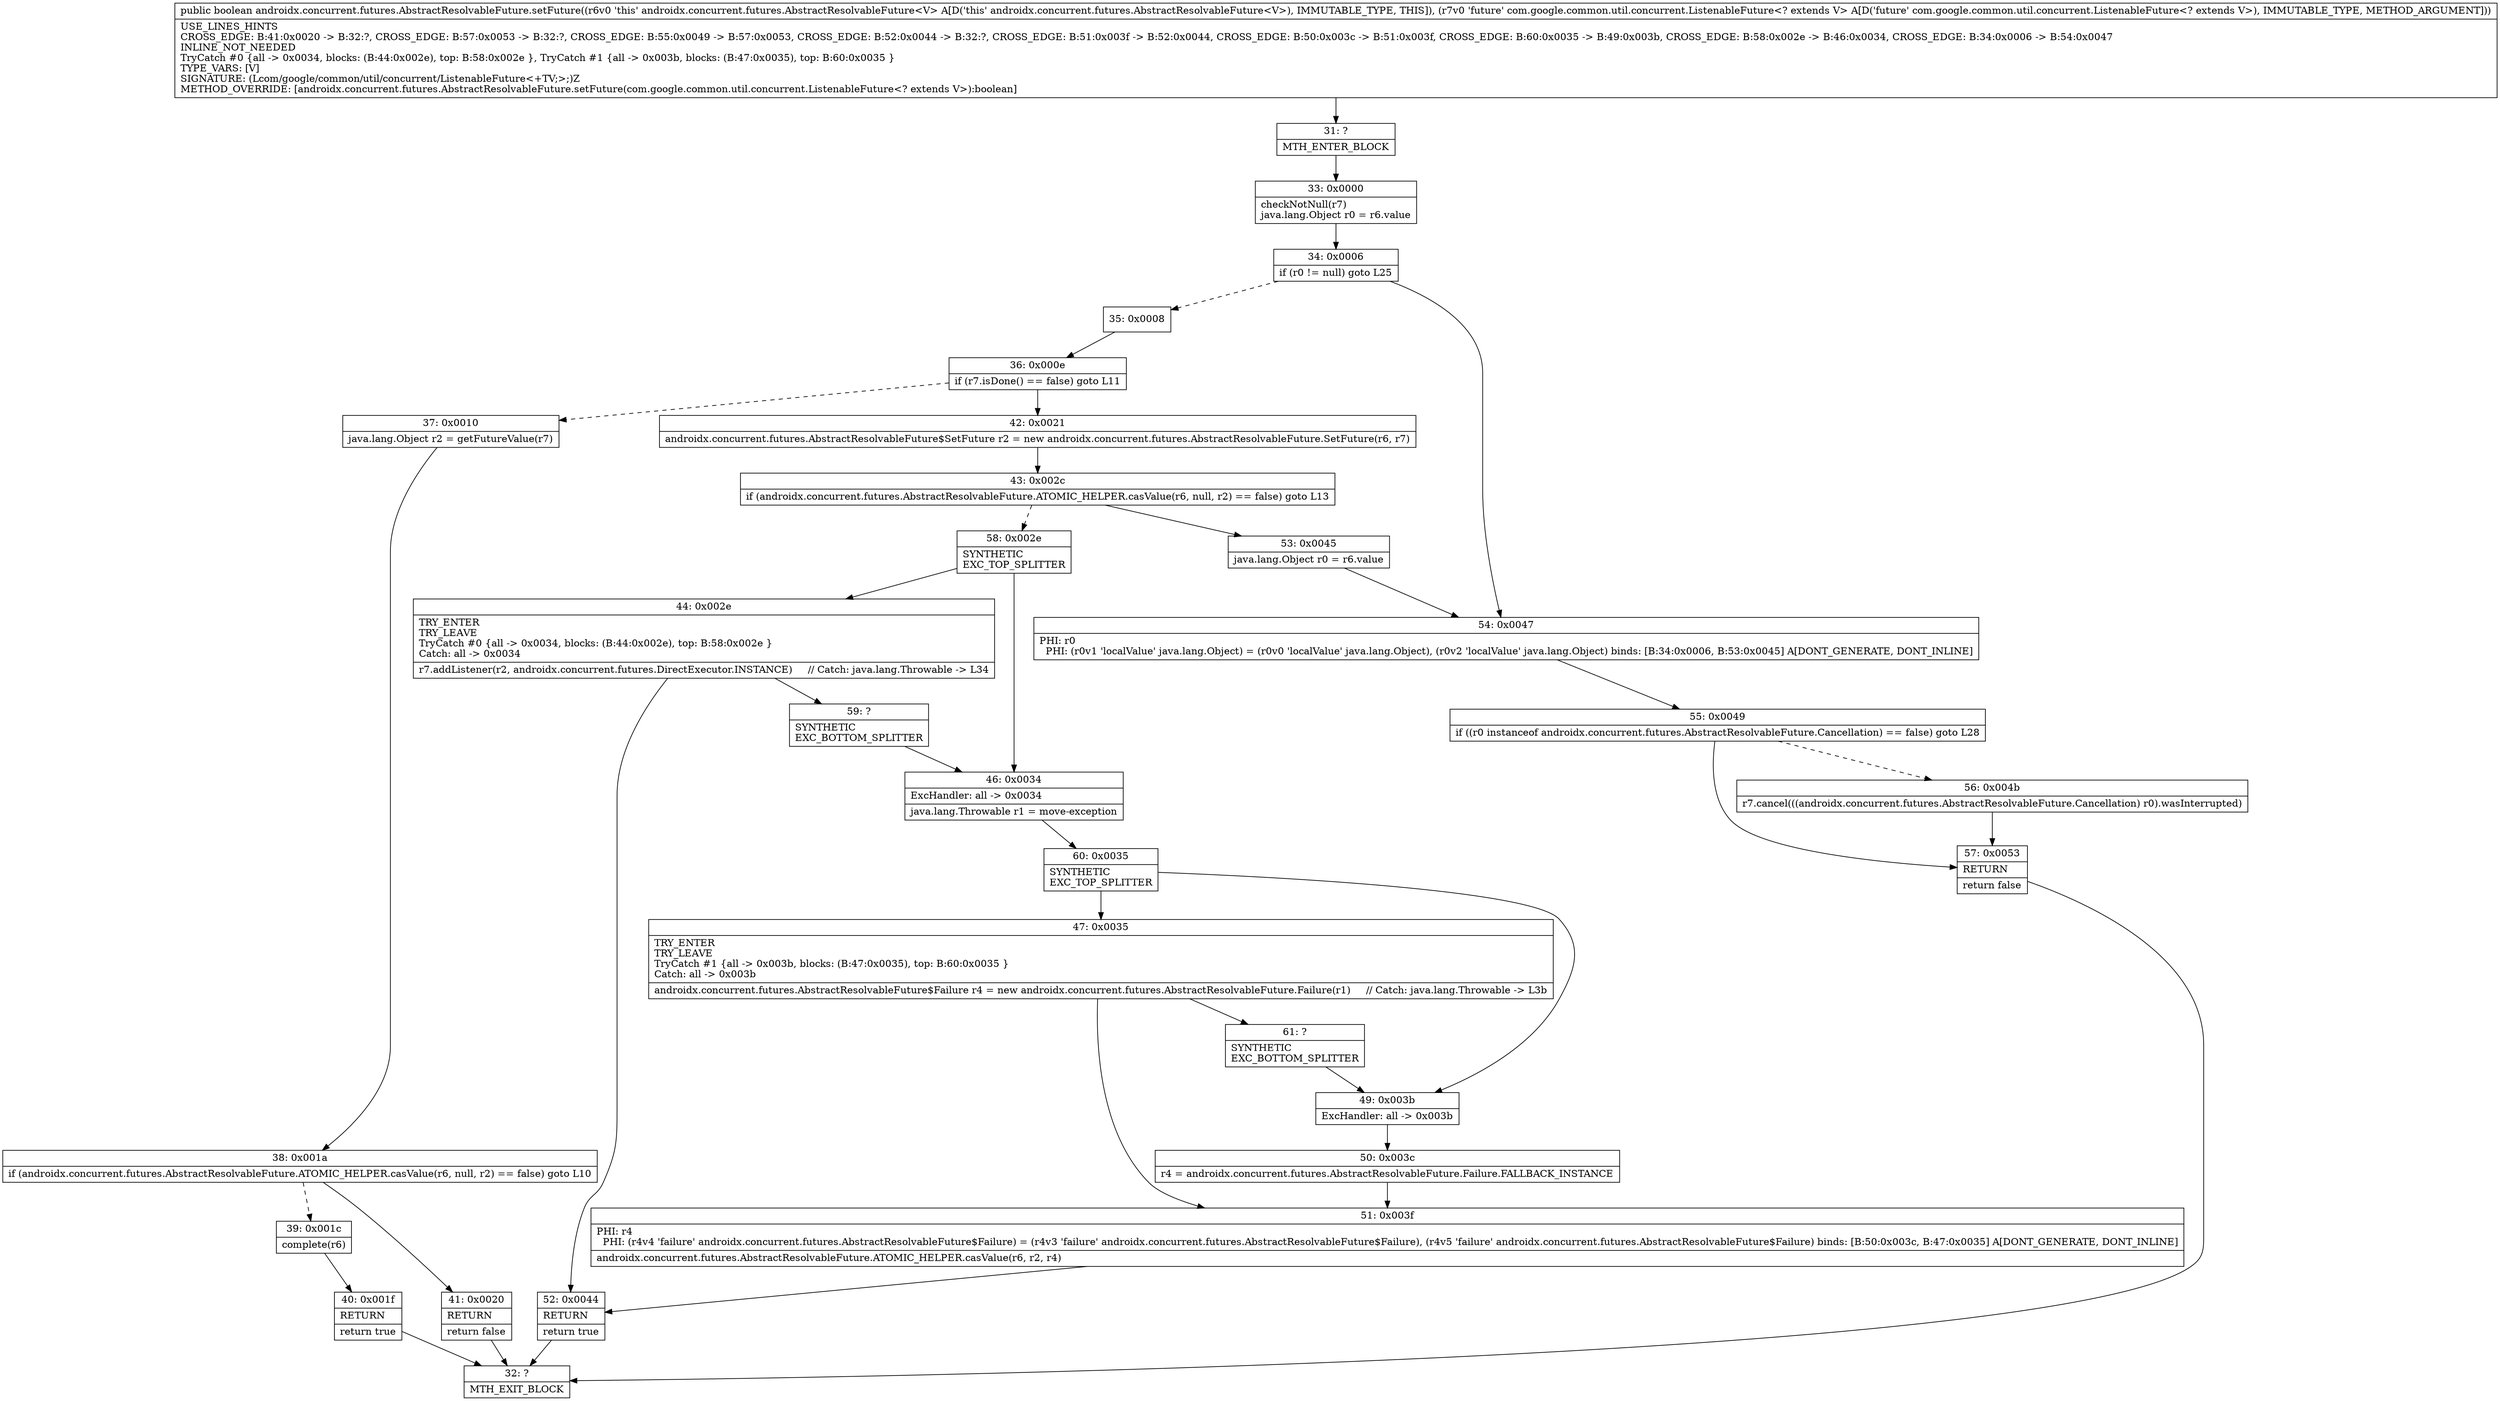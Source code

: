 digraph "CFG forandroidx.concurrent.futures.AbstractResolvableFuture.setFuture(Lcom\/google\/common\/util\/concurrent\/ListenableFuture;)Z" {
Node_31 [shape=record,label="{31\:\ ?|MTH_ENTER_BLOCK\l}"];
Node_33 [shape=record,label="{33\:\ 0x0000|checkNotNull(r7)\ljava.lang.Object r0 = r6.value\l}"];
Node_34 [shape=record,label="{34\:\ 0x0006|if (r0 != null) goto L25\l}"];
Node_35 [shape=record,label="{35\:\ 0x0008}"];
Node_36 [shape=record,label="{36\:\ 0x000e|if (r7.isDone() == false) goto L11\l}"];
Node_37 [shape=record,label="{37\:\ 0x0010|java.lang.Object r2 = getFutureValue(r7)\l}"];
Node_38 [shape=record,label="{38\:\ 0x001a|if (androidx.concurrent.futures.AbstractResolvableFuture.ATOMIC_HELPER.casValue(r6, null, r2) == false) goto L10\l}"];
Node_39 [shape=record,label="{39\:\ 0x001c|complete(r6)\l}"];
Node_40 [shape=record,label="{40\:\ 0x001f|RETURN\l|return true\l}"];
Node_32 [shape=record,label="{32\:\ ?|MTH_EXIT_BLOCK\l}"];
Node_41 [shape=record,label="{41\:\ 0x0020|RETURN\l|return false\l}"];
Node_42 [shape=record,label="{42\:\ 0x0021|androidx.concurrent.futures.AbstractResolvableFuture$SetFuture r2 = new androidx.concurrent.futures.AbstractResolvableFuture.SetFuture(r6, r7)\l}"];
Node_43 [shape=record,label="{43\:\ 0x002c|if (androidx.concurrent.futures.AbstractResolvableFuture.ATOMIC_HELPER.casValue(r6, null, r2) == false) goto L13\l}"];
Node_53 [shape=record,label="{53\:\ 0x0045|java.lang.Object r0 = r6.value\l}"];
Node_58 [shape=record,label="{58\:\ 0x002e|SYNTHETIC\lEXC_TOP_SPLITTER\l}"];
Node_44 [shape=record,label="{44\:\ 0x002e|TRY_ENTER\lTRY_LEAVE\lTryCatch #0 \{all \-\> 0x0034, blocks: (B:44:0x002e), top: B:58:0x002e \}\lCatch: all \-\> 0x0034\l|r7.addListener(r2, androidx.concurrent.futures.DirectExecutor.INSTANCE)     \/\/ Catch: java.lang.Throwable \-\> L34\l}"];
Node_52 [shape=record,label="{52\:\ 0x0044|RETURN\l|return true\l}"];
Node_59 [shape=record,label="{59\:\ ?|SYNTHETIC\lEXC_BOTTOM_SPLITTER\l}"];
Node_46 [shape=record,label="{46\:\ 0x0034|ExcHandler: all \-\> 0x0034\l|java.lang.Throwable r1 = move\-exception\l}"];
Node_60 [shape=record,label="{60\:\ 0x0035|SYNTHETIC\lEXC_TOP_SPLITTER\l}"];
Node_47 [shape=record,label="{47\:\ 0x0035|TRY_ENTER\lTRY_LEAVE\lTryCatch #1 \{all \-\> 0x003b, blocks: (B:47:0x0035), top: B:60:0x0035 \}\lCatch: all \-\> 0x003b\l|androidx.concurrent.futures.AbstractResolvableFuture$Failure r4 = new androidx.concurrent.futures.AbstractResolvableFuture.Failure(r1)     \/\/ Catch: java.lang.Throwable \-\> L3b\l}"];
Node_51 [shape=record,label="{51\:\ 0x003f|PHI: r4 \l  PHI: (r4v4 'failure' androidx.concurrent.futures.AbstractResolvableFuture$Failure) = (r4v3 'failure' androidx.concurrent.futures.AbstractResolvableFuture$Failure), (r4v5 'failure' androidx.concurrent.futures.AbstractResolvableFuture$Failure) binds: [B:50:0x003c, B:47:0x0035] A[DONT_GENERATE, DONT_INLINE]\l|androidx.concurrent.futures.AbstractResolvableFuture.ATOMIC_HELPER.casValue(r6, r2, r4)\l}"];
Node_61 [shape=record,label="{61\:\ ?|SYNTHETIC\lEXC_BOTTOM_SPLITTER\l}"];
Node_49 [shape=record,label="{49\:\ 0x003b|ExcHandler: all \-\> 0x003b\l}"];
Node_50 [shape=record,label="{50\:\ 0x003c|r4 = androidx.concurrent.futures.AbstractResolvableFuture.Failure.FALLBACK_INSTANCE\l}"];
Node_54 [shape=record,label="{54\:\ 0x0047|PHI: r0 \l  PHI: (r0v1 'localValue' java.lang.Object) = (r0v0 'localValue' java.lang.Object), (r0v2 'localValue' java.lang.Object) binds: [B:34:0x0006, B:53:0x0045] A[DONT_GENERATE, DONT_INLINE]\l}"];
Node_55 [shape=record,label="{55\:\ 0x0049|if ((r0 instanceof androidx.concurrent.futures.AbstractResolvableFuture.Cancellation) == false) goto L28\l}"];
Node_56 [shape=record,label="{56\:\ 0x004b|r7.cancel(((androidx.concurrent.futures.AbstractResolvableFuture.Cancellation) r0).wasInterrupted)\l}"];
Node_57 [shape=record,label="{57\:\ 0x0053|RETURN\l|return false\l}"];
MethodNode[shape=record,label="{public boolean androidx.concurrent.futures.AbstractResolvableFuture.setFuture((r6v0 'this' androidx.concurrent.futures.AbstractResolvableFuture\<V\> A[D('this' androidx.concurrent.futures.AbstractResolvableFuture\<V\>), IMMUTABLE_TYPE, THIS]), (r7v0 'future' com.google.common.util.concurrent.ListenableFuture\<? extends V\> A[D('future' com.google.common.util.concurrent.ListenableFuture\<? extends V\>), IMMUTABLE_TYPE, METHOD_ARGUMENT]))  | USE_LINES_HINTS\lCROSS_EDGE: B:41:0x0020 \-\> B:32:?, CROSS_EDGE: B:57:0x0053 \-\> B:32:?, CROSS_EDGE: B:55:0x0049 \-\> B:57:0x0053, CROSS_EDGE: B:52:0x0044 \-\> B:32:?, CROSS_EDGE: B:51:0x003f \-\> B:52:0x0044, CROSS_EDGE: B:50:0x003c \-\> B:51:0x003f, CROSS_EDGE: B:60:0x0035 \-\> B:49:0x003b, CROSS_EDGE: B:58:0x002e \-\> B:46:0x0034, CROSS_EDGE: B:34:0x0006 \-\> B:54:0x0047\lINLINE_NOT_NEEDED\lTryCatch #0 \{all \-\> 0x0034, blocks: (B:44:0x002e), top: B:58:0x002e \}, TryCatch #1 \{all \-\> 0x003b, blocks: (B:47:0x0035), top: B:60:0x0035 \}\lTYPE_VARS: [V]\lSIGNATURE: (Lcom\/google\/common\/util\/concurrent\/ListenableFuture\<+TV;\>;)Z\lMETHOD_OVERRIDE: [androidx.concurrent.futures.AbstractResolvableFuture.setFuture(com.google.common.util.concurrent.ListenableFuture\<? extends V\>):boolean]\l}"];
MethodNode -> Node_31;Node_31 -> Node_33;
Node_33 -> Node_34;
Node_34 -> Node_35[style=dashed];
Node_34 -> Node_54;
Node_35 -> Node_36;
Node_36 -> Node_37[style=dashed];
Node_36 -> Node_42;
Node_37 -> Node_38;
Node_38 -> Node_39[style=dashed];
Node_38 -> Node_41;
Node_39 -> Node_40;
Node_40 -> Node_32;
Node_41 -> Node_32;
Node_42 -> Node_43;
Node_43 -> Node_53;
Node_43 -> Node_58[style=dashed];
Node_53 -> Node_54;
Node_58 -> Node_44;
Node_58 -> Node_46;
Node_44 -> Node_52;
Node_44 -> Node_59;
Node_52 -> Node_32;
Node_59 -> Node_46;
Node_46 -> Node_60;
Node_60 -> Node_47;
Node_60 -> Node_49;
Node_47 -> Node_51;
Node_47 -> Node_61;
Node_51 -> Node_52;
Node_61 -> Node_49;
Node_49 -> Node_50;
Node_50 -> Node_51;
Node_54 -> Node_55;
Node_55 -> Node_56[style=dashed];
Node_55 -> Node_57;
Node_56 -> Node_57;
Node_57 -> Node_32;
}

